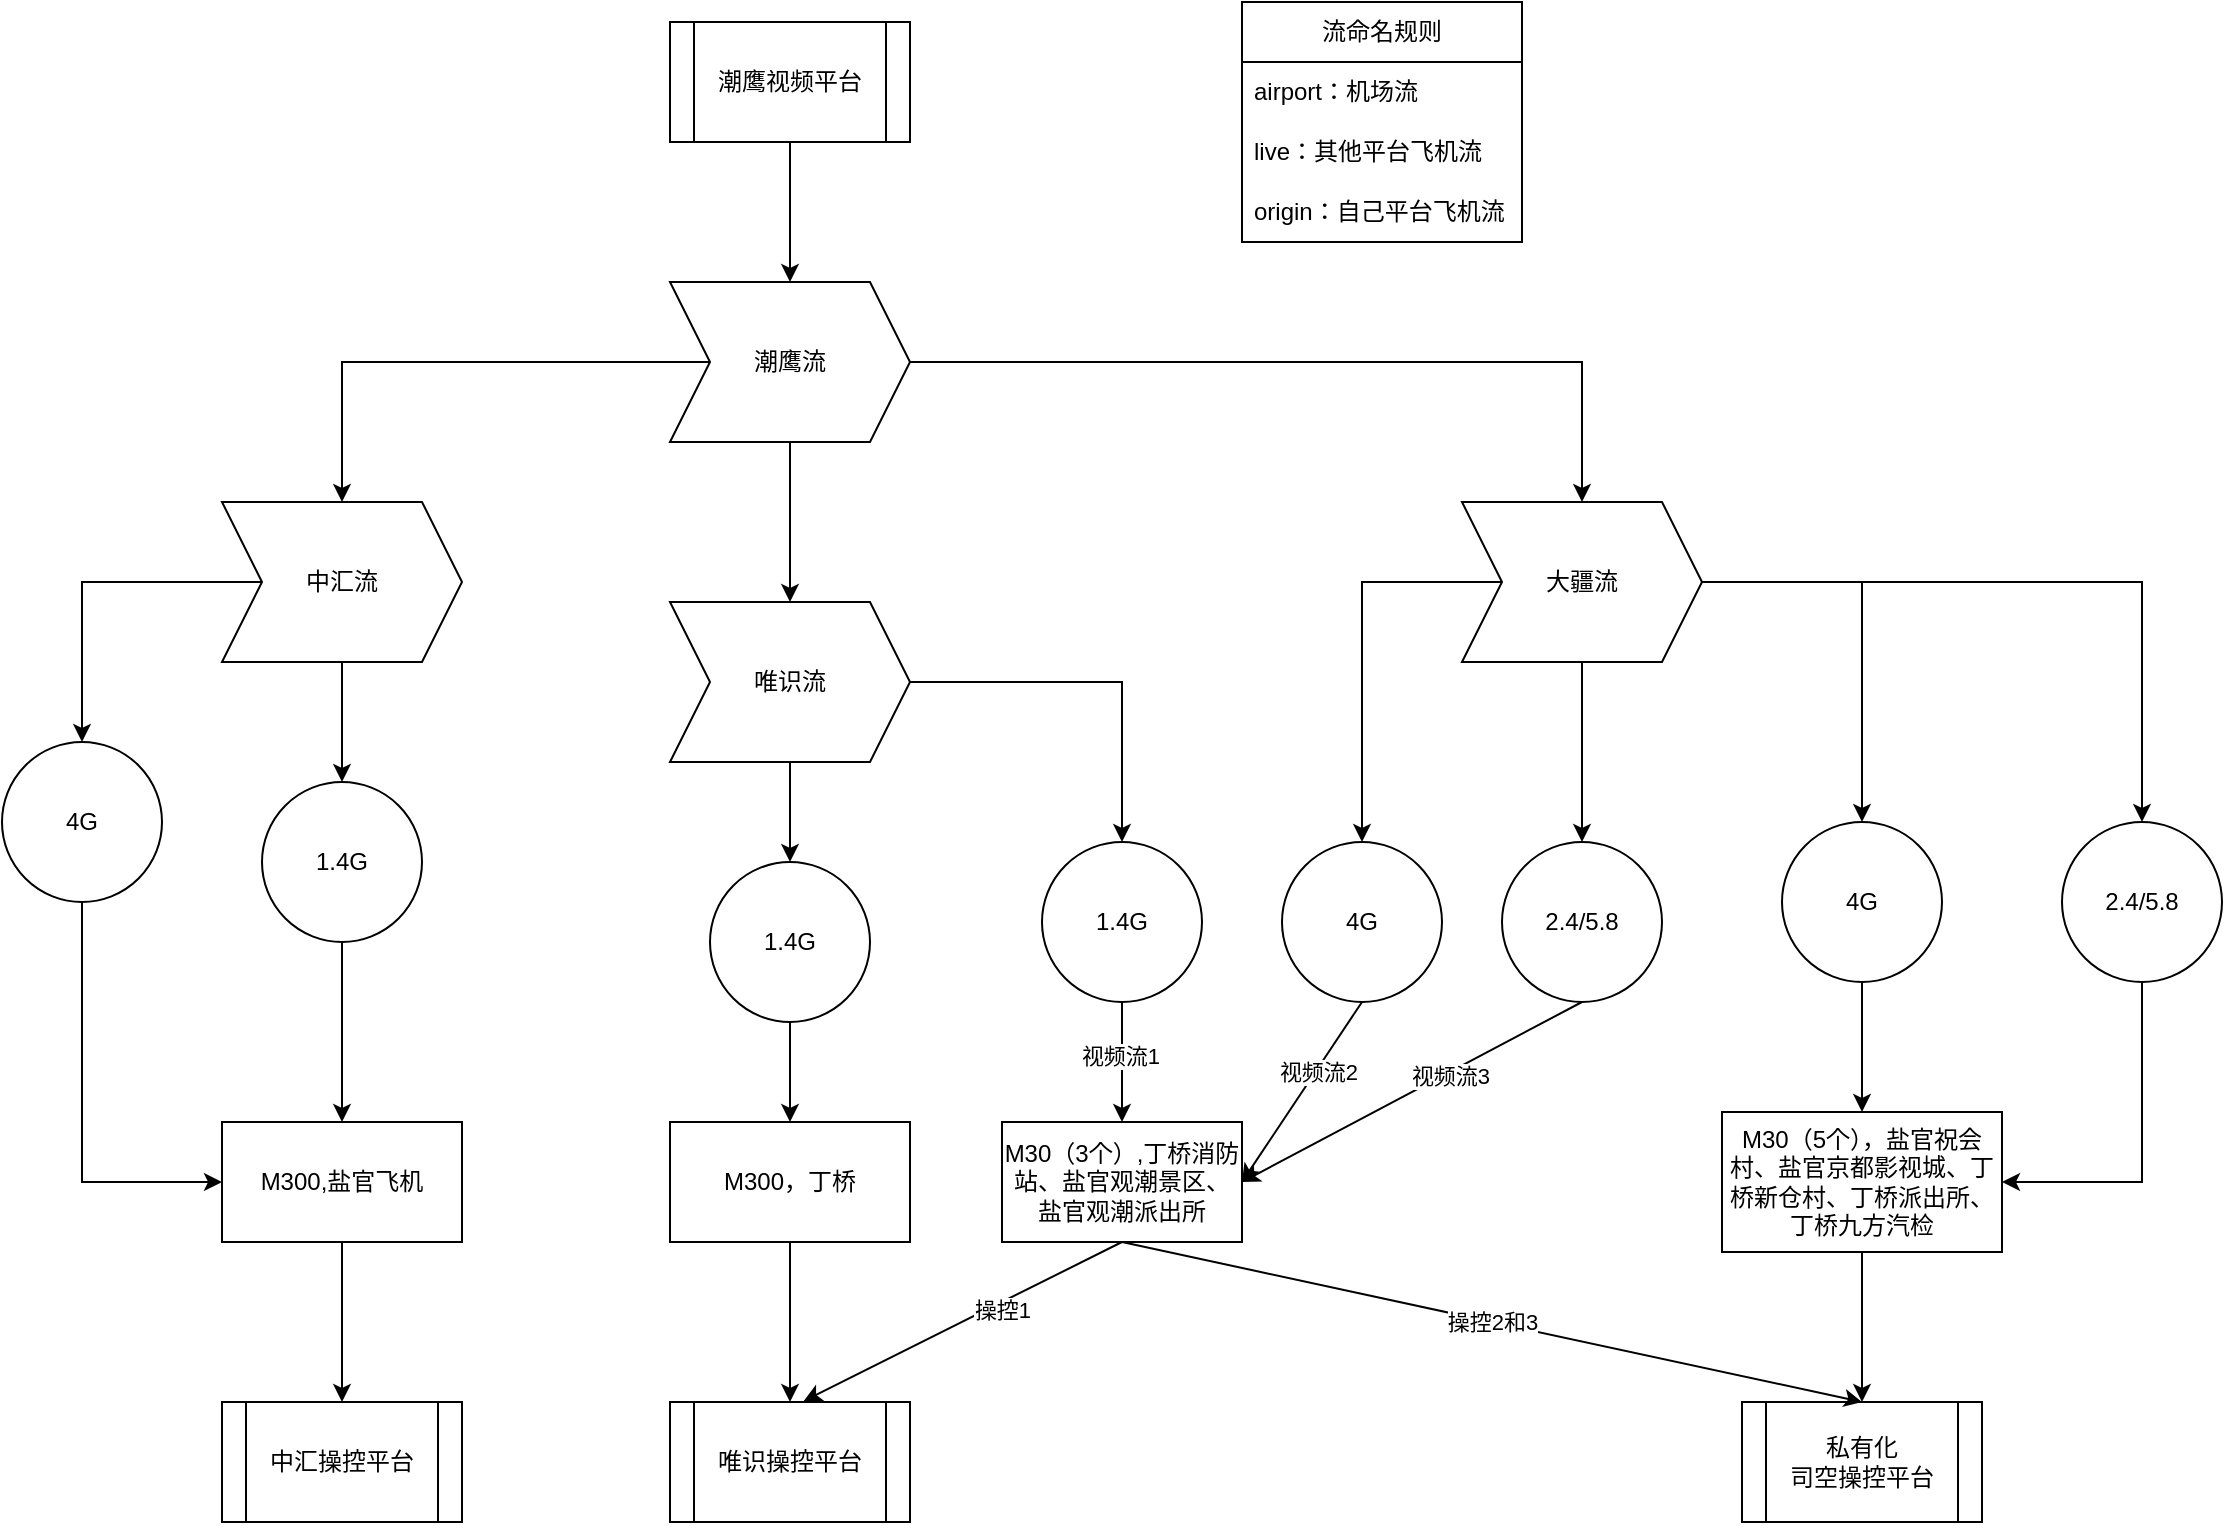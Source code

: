 <mxfile version="24.7.4">
  <diagram name="第 1 页" id="E0H0ATBrhwGegzQFuOhN">
    <mxGraphModel dx="1434" dy="772" grid="1" gridSize="10" guides="1" tooltips="1" connect="1" arrows="1" fold="1" page="1" pageScale="1" pageWidth="827" pageHeight="1169" math="0" shadow="0">
      <root>
        <mxCell id="0" />
        <mxCell id="1" parent="0" />
        <mxCell id="cWLhDgDuP5fxQfQq8TEG-3" value="" style="edgeStyle=orthogonalEdgeStyle;rounded=0;orthogonalLoop=1;jettySize=auto;html=1;" edge="1" parent="1" source="cWLhDgDuP5fxQfQq8TEG-1" target="cWLhDgDuP5fxQfQq8TEG-2">
          <mxGeometry relative="1" as="geometry" />
        </mxCell>
        <mxCell id="cWLhDgDuP5fxQfQq8TEG-1" value="潮鹰视频平台" style="shape=process;whiteSpace=wrap;html=1;backgroundOutline=1;" vertex="1" parent="1">
          <mxGeometry x="354" y="50" width="120" height="60" as="geometry" />
        </mxCell>
        <mxCell id="cWLhDgDuP5fxQfQq8TEG-5" value="" style="edgeStyle=orthogonalEdgeStyle;rounded=0;orthogonalLoop=1;jettySize=auto;html=1;" edge="1" parent="1" source="cWLhDgDuP5fxQfQq8TEG-2" target="cWLhDgDuP5fxQfQq8TEG-4">
          <mxGeometry relative="1" as="geometry" />
        </mxCell>
        <mxCell id="cWLhDgDuP5fxQfQq8TEG-7" value="" style="edgeStyle=orthogonalEdgeStyle;rounded=0;orthogonalLoop=1;jettySize=auto;html=1;" edge="1" parent="1" source="cWLhDgDuP5fxQfQq8TEG-2" target="cWLhDgDuP5fxQfQq8TEG-6">
          <mxGeometry relative="1" as="geometry" />
        </mxCell>
        <mxCell id="cWLhDgDuP5fxQfQq8TEG-9" value="" style="edgeStyle=orthogonalEdgeStyle;rounded=0;orthogonalLoop=1;jettySize=auto;html=1;" edge="1" parent="1" source="cWLhDgDuP5fxQfQq8TEG-2" target="cWLhDgDuP5fxQfQq8TEG-8">
          <mxGeometry relative="1" as="geometry" />
        </mxCell>
        <mxCell id="cWLhDgDuP5fxQfQq8TEG-2" value="潮鹰流" style="shape=step;perimeter=stepPerimeter;whiteSpace=wrap;html=1;fixedSize=1;" vertex="1" parent="1">
          <mxGeometry x="354" y="180" width="120" height="80" as="geometry" />
        </mxCell>
        <mxCell id="cWLhDgDuP5fxQfQq8TEG-15" value="" style="edgeStyle=orthogonalEdgeStyle;rounded=0;orthogonalLoop=1;jettySize=auto;html=1;" edge="1" parent="1" source="cWLhDgDuP5fxQfQq8TEG-4" target="cWLhDgDuP5fxQfQq8TEG-14">
          <mxGeometry relative="1" as="geometry" />
        </mxCell>
        <mxCell id="cWLhDgDuP5fxQfQq8TEG-17" value="" style="edgeStyle=orthogonalEdgeStyle;rounded=0;orthogonalLoop=1;jettySize=auto;html=1;" edge="1" parent="1" source="cWLhDgDuP5fxQfQq8TEG-4" target="cWLhDgDuP5fxQfQq8TEG-16">
          <mxGeometry relative="1" as="geometry" />
        </mxCell>
        <mxCell id="cWLhDgDuP5fxQfQq8TEG-4" value="中汇流" style="shape=step;perimeter=stepPerimeter;whiteSpace=wrap;html=1;fixedSize=1;" vertex="1" parent="1">
          <mxGeometry x="130" y="290" width="120" height="80" as="geometry" />
        </mxCell>
        <mxCell id="cWLhDgDuP5fxQfQq8TEG-28" value="" style="edgeStyle=orthogonalEdgeStyle;rounded=0;orthogonalLoop=1;jettySize=auto;html=1;" edge="1" parent="1" source="cWLhDgDuP5fxQfQq8TEG-6" target="cWLhDgDuP5fxQfQq8TEG-27">
          <mxGeometry relative="1" as="geometry" />
        </mxCell>
        <mxCell id="cWLhDgDuP5fxQfQq8TEG-36" value="" style="edgeStyle=orthogonalEdgeStyle;rounded=0;orthogonalLoop=1;jettySize=auto;html=1;" edge="1" parent="1" source="cWLhDgDuP5fxQfQq8TEG-6" target="cWLhDgDuP5fxQfQq8TEG-35">
          <mxGeometry relative="1" as="geometry" />
        </mxCell>
        <mxCell id="cWLhDgDuP5fxQfQq8TEG-6" value="唯识流" style="shape=step;perimeter=stepPerimeter;whiteSpace=wrap;html=1;fixedSize=1;" vertex="1" parent="1">
          <mxGeometry x="354" y="340" width="120" height="80" as="geometry" />
        </mxCell>
        <mxCell id="cWLhDgDuP5fxQfQq8TEG-44" value="" style="edgeStyle=orthogonalEdgeStyle;rounded=0;orthogonalLoop=1;jettySize=auto;html=1;" edge="1" parent="1" source="cWLhDgDuP5fxQfQq8TEG-8" target="cWLhDgDuP5fxQfQq8TEG-43">
          <mxGeometry relative="1" as="geometry" />
        </mxCell>
        <mxCell id="cWLhDgDuP5fxQfQq8TEG-54" value="" style="edgeStyle=orthogonalEdgeStyle;rounded=0;orthogonalLoop=1;jettySize=auto;html=1;" edge="1" parent="1" source="cWLhDgDuP5fxQfQq8TEG-8" target="cWLhDgDuP5fxQfQq8TEG-53">
          <mxGeometry relative="1" as="geometry" />
        </mxCell>
        <mxCell id="cWLhDgDuP5fxQfQq8TEG-59" value="" style="edgeStyle=orthogonalEdgeStyle;rounded=0;orthogonalLoop=1;jettySize=auto;html=1;" edge="1" parent="1" source="cWLhDgDuP5fxQfQq8TEG-8" target="cWLhDgDuP5fxQfQq8TEG-58">
          <mxGeometry relative="1" as="geometry" />
        </mxCell>
        <mxCell id="cWLhDgDuP5fxQfQq8TEG-64" value="" style="edgeStyle=orthogonalEdgeStyle;rounded=0;orthogonalLoop=1;jettySize=auto;html=1;" edge="1" parent="1" source="cWLhDgDuP5fxQfQq8TEG-8" target="cWLhDgDuP5fxQfQq8TEG-63">
          <mxGeometry relative="1" as="geometry" />
        </mxCell>
        <mxCell id="cWLhDgDuP5fxQfQq8TEG-8" value="大疆流" style="shape=step;perimeter=stepPerimeter;whiteSpace=wrap;html=1;fixedSize=1;" vertex="1" parent="1">
          <mxGeometry x="750" y="290" width="120" height="80" as="geometry" />
        </mxCell>
        <mxCell id="cWLhDgDuP5fxQfQq8TEG-10" value="流命名规则" style="swimlane;fontStyle=0;childLayout=stackLayout;horizontal=1;startSize=30;horizontalStack=0;resizeParent=1;resizeParentMax=0;resizeLast=0;collapsible=1;marginBottom=0;whiteSpace=wrap;html=1;" vertex="1" parent="1">
          <mxGeometry x="640" y="40" width="140" height="120" as="geometry" />
        </mxCell>
        <mxCell id="cWLhDgDuP5fxQfQq8TEG-11" value="airport：机场流" style="text;strokeColor=none;fillColor=none;align=left;verticalAlign=middle;spacingLeft=4;spacingRight=4;overflow=hidden;points=[[0,0.5],[1,0.5]];portConstraint=eastwest;rotatable=0;whiteSpace=wrap;html=1;" vertex="1" parent="cWLhDgDuP5fxQfQq8TEG-10">
          <mxGeometry y="30" width="140" height="30" as="geometry" />
        </mxCell>
        <mxCell id="cWLhDgDuP5fxQfQq8TEG-12" value="live：其他平台飞机流" style="text;strokeColor=none;fillColor=none;align=left;verticalAlign=middle;spacingLeft=4;spacingRight=4;overflow=hidden;points=[[0,0.5],[1,0.5]];portConstraint=eastwest;rotatable=0;whiteSpace=wrap;html=1;" vertex="1" parent="cWLhDgDuP5fxQfQq8TEG-10">
          <mxGeometry y="60" width="140" height="30" as="geometry" />
        </mxCell>
        <mxCell id="cWLhDgDuP5fxQfQq8TEG-13" value="origin：自己平台飞机流" style="text;strokeColor=none;fillColor=none;align=left;verticalAlign=middle;spacingLeft=4;spacingRight=4;overflow=hidden;points=[[0,0.5],[1,0.5]];portConstraint=eastwest;rotatable=0;whiteSpace=wrap;html=1;" vertex="1" parent="cWLhDgDuP5fxQfQq8TEG-10">
          <mxGeometry y="90" width="140" height="30" as="geometry" />
        </mxCell>
        <mxCell id="cWLhDgDuP5fxQfQq8TEG-19" value="" style="edgeStyle=orthogonalEdgeStyle;rounded=0;orthogonalLoop=1;jettySize=auto;html=1;" edge="1" parent="1" source="cWLhDgDuP5fxQfQq8TEG-14" target="cWLhDgDuP5fxQfQq8TEG-18">
          <mxGeometry relative="1" as="geometry" />
        </mxCell>
        <mxCell id="cWLhDgDuP5fxQfQq8TEG-14" value="1.4G" style="ellipse;whiteSpace=wrap;html=1;" vertex="1" parent="1">
          <mxGeometry x="150" y="430" width="80" height="80" as="geometry" />
        </mxCell>
        <mxCell id="cWLhDgDuP5fxQfQq8TEG-24" value="" style="edgeStyle=orthogonalEdgeStyle;rounded=0;orthogonalLoop=1;jettySize=auto;html=1;entryX=0;entryY=0.5;entryDx=0;entryDy=0;exitX=0.5;exitY=1;exitDx=0;exitDy=0;" edge="1" parent="1" source="cWLhDgDuP5fxQfQq8TEG-16" target="cWLhDgDuP5fxQfQq8TEG-18">
          <mxGeometry relative="1" as="geometry" />
        </mxCell>
        <mxCell id="cWLhDgDuP5fxQfQq8TEG-16" value="4G" style="ellipse;whiteSpace=wrap;html=1;" vertex="1" parent="1">
          <mxGeometry x="20" y="410" width="80" height="80" as="geometry" />
        </mxCell>
        <mxCell id="cWLhDgDuP5fxQfQq8TEG-18" value="M300,盐官飞机" style="whiteSpace=wrap;html=1;" vertex="1" parent="1">
          <mxGeometry x="130" y="600" width="120" height="60" as="geometry" />
        </mxCell>
        <mxCell id="cWLhDgDuP5fxQfQq8TEG-25" value="中汇操控平台" style="shape=process;whiteSpace=wrap;html=1;backgroundOutline=1;" vertex="1" parent="1">
          <mxGeometry x="130" y="740" width="120" height="60" as="geometry" />
        </mxCell>
        <mxCell id="cWLhDgDuP5fxQfQq8TEG-26" value="" style="endArrow=classic;html=1;rounded=0;exitX=0.5;exitY=1;exitDx=0;exitDy=0;entryX=0.5;entryY=0;entryDx=0;entryDy=0;" edge="1" parent="1" source="cWLhDgDuP5fxQfQq8TEG-18" target="cWLhDgDuP5fxQfQq8TEG-25">
          <mxGeometry width="50" height="50" relative="1" as="geometry">
            <mxPoint x="320" y="830" as="sourcePoint" />
            <mxPoint x="370" y="780" as="targetPoint" />
          </mxGeometry>
        </mxCell>
        <mxCell id="cWLhDgDuP5fxQfQq8TEG-30" value="" style="edgeStyle=orthogonalEdgeStyle;rounded=0;orthogonalLoop=1;jettySize=auto;html=1;" edge="1" parent="1" source="cWLhDgDuP5fxQfQq8TEG-27" target="cWLhDgDuP5fxQfQq8TEG-29">
          <mxGeometry relative="1" as="geometry" />
        </mxCell>
        <mxCell id="cWLhDgDuP5fxQfQq8TEG-27" value="1.4G" style="ellipse;whiteSpace=wrap;html=1;" vertex="1" parent="1">
          <mxGeometry x="374" y="470" width="80" height="80" as="geometry" />
        </mxCell>
        <mxCell id="cWLhDgDuP5fxQfQq8TEG-29" value="M300，丁桥" style="whiteSpace=wrap;html=1;" vertex="1" parent="1">
          <mxGeometry x="354" y="600" width="120" height="60" as="geometry" />
        </mxCell>
        <mxCell id="cWLhDgDuP5fxQfQq8TEG-33" value="唯识操控平台" style="shape=process;whiteSpace=wrap;html=1;backgroundOutline=1;" vertex="1" parent="1">
          <mxGeometry x="354" y="740" width="120" height="60" as="geometry" />
        </mxCell>
        <mxCell id="cWLhDgDuP5fxQfQq8TEG-34" value="" style="endArrow=classic;html=1;rounded=0;entryX=0.5;entryY=0;entryDx=0;entryDy=0;" edge="1" parent="1" source="cWLhDgDuP5fxQfQq8TEG-29" target="cWLhDgDuP5fxQfQq8TEG-33">
          <mxGeometry width="50" height="50" relative="1" as="geometry">
            <mxPoint x="400" y="720" as="sourcePoint" />
            <mxPoint x="450" y="670" as="targetPoint" />
          </mxGeometry>
        </mxCell>
        <mxCell id="cWLhDgDuP5fxQfQq8TEG-38" value="" style="edgeStyle=orthogonalEdgeStyle;rounded=0;orthogonalLoop=1;jettySize=auto;html=1;" edge="1" parent="1" source="cWLhDgDuP5fxQfQq8TEG-35" target="cWLhDgDuP5fxQfQq8TEG-37">
          <mxGeometry relative="1" as="geometry" />
        </mxCell>
        <mxCell id="cWLhDgDuP5fxQfQq8TEG-57" value="视频流1" style="edgeLabel;html=1;align=center;verticalAlign=middle;resizable=0;points=[];" vertex="1" connectable="0" parent="cWLhDgDuP5fxQfQq8TEG-38">
          <mxGeometry x="-0.1" y="-1" relative="1" as="geometry">
            <mxPoint as="offset" />
          </mxGeometry>
        </mxCell>
        <mxCell id="cWLhDgDuP5fxQfQq8TEG-35" value="1.4G" style="ellipse;whiteSpace=wrap;html=1;" vertex="1" parent="1">
          <mxGeometry x="540" y="460" width="80" height="80" as="geometry" />
        </mxCell>
        <mxCell id="cWLhDgDuP5fxQfQq8TEG-37" value="M30（3个）,丁桥消防站、盐官观潮景区、盐官观潮派出所" style="whiteSpace=wrap;html=1;" vertex="1" parent="1">
          <mxGeometry x="520" y="600" width="120" height="60" as="geometry" />
        </mxCell>
        <mxCell id="cWLhDgDuP5fxQfQq8TEG-40" value="" style="endArrow=classic;html=1;rounded=0;entryX=0.557;entryY=-0.008;entryDx=0;entryDy=0;entryPerimeter=0;exitX=0.5;exitY=1;exitDx=0;exitDy=0;" edge="1" parent="1" source="cWLhDgDuP5fxQfQq8TEG-37" target="cWLhDgDuP5fxQfQq8TEG-33">
          <mxGeometry width="50" height="50" relative="1" as="geometry">
            <mxPoint x="520" y="720" as="sourcePoint" />
            <mxPoint x="570" y="670" as="targetPoint" />
          </mxGeometry>
        </mxCell>
        <mxCell id="cWLhDgDuP5fxQfQq8TEG-46" value="操控1" style="edgeLabel;html=1;align=center;verticalAlign=middle;resizable=0;points=[];" vertex="1" connectable="0" parent="cWLhDgDuP5fxQfQq8TEG-40">
          <mxGeometry x="-0.228" y="3" relative="1" as="geometry">
            <mxPoint as="offset" />
          </mxGeometry>
        </mxCell>
        <mxCell id="cWLhDgDuP5fxQfQq8TEG-43" value="4G" style="ellipse;whiteSpace=wrap;html=1;" vertex="1" parent="1">
          <mxGeometry x="660" y="460" width="80" height="80" as="geometry" />
        </mxCell>
        <mxCell id="cWLhDgDuP5fxQfQq8TEG-45" value="" style="endArrow=classic;html=1;rounded=0;entryX=1;entryY=0.5;entryDx=0;entryDy=0;" edge="1" parent="1" target="cWLhDgDuP5fxQfQq8TEG-37">
          <mxGeometry width="50" height="50" relative="1" as="geometry">
            <mxPoint x="700" y="540" as="sourcePoint" />
            <mxPoint x="750" y="490" as="targetPoint" />
          </mxGeometry>
        </mxCell>
        <mxCell id="cWLhDgDuP5fxQfQq8TEG-56" value="视频流2" style="edgeLabel;html=1;align=center;verticalAlign=middle;resizable=0;points=[];" vertex="1" connectable="0" parent="cWLhDgDuP5fxQfQq8TEG-45">
          <mxGeometry x="-0.236" y="1" relative="1" as="geometry">
            <mxPoint as="offset" />
          </mxGeometry>
        </mxCell>
        <mxCell id="cWLhDgDuP5fxQfQq8TEG-47" value="私有化&lt;br&gt;司空操控平台" style="shape=process;whiteSpace=wrap;html=1;backgroundOutline=1;" vertex="1" parent="1">
          <mxGeometry x="890" y="740" width="120" height="60" as="geometry" />
        </mxCell>
        <mxCell id="cWLhDgDuP5fxQfQq8TEG-48" value="M30（5个），盐官祝会村、盐官京都影视城、丁桥新仓村、丁桥派出所、丁桥九方汽检" style="whiteSpace=wrap;html=1;" vertex="1" parent="1">
          <mxGeometry x="880" y="595" width="140" height="70" as="geometry" />
        </mxCell>
        <mxCell id="cWLhDgDuP5fxQfQq8TEG-49" value="" style="endArrow=classic;html=1;rounded=0;entryX=0.5;entryY=0;entryDx=0;entryDy=0;exitX=0.5;exitY=1;exitDx=0;exitDy=0;" edge="1" parent="1" source="cWLhDgDuP5fxQfQq8TEG-53" target="cWLhDgDuP5fxQfQq8TEG-48">
          <mxGeometry width="50" height="50" relative="1" as="geometry">
            <mxPoint x="770" y="370" as="sourcePoint" />
            <mxPoint x="820" y="320" as="targetPoint" />
          </mxGeometry>
        </mxCell>
        <mxCell id="cWLhDgDuP5fxQfQq8TEG-50" value="" style="endArrow=classic;html=1;rounded=0;" edge="1" parent="1" source="cWLhDgDuP5fxQfQq8TEG-48" target="cWLhDgDuP5fxQfQq8TEG-47">
          <mxGeometry width="50" height="50" relative="1" as="geometry">
            <mxPoint x="760" y="680" as="sourcePoint" />
            <mxPoint x="810" y="630" as="targetPoint" />
          </mxGeometry>
        </mxCell>
        <mxCell id="cWLhDgDuP5fxQfQq8TEG-51" value="操控2和3" style="endArrow=classic;html=1;rounded=0;entryX=0.5;entryY=0;entryDx=0;entryDy=0;exitX=0.5;exitY=1;exitDx=0;exitDy=0;" edge="1" parent="1" source="cWLhDgDuP5fxQfQq8TEG-37" target="cWLhDgDuP5fxQfQq8TEG-47">
          <mxGeometry width="50" height="50" relative="1" as="geometry">
            <mxPoint x="740" y="590" as="sourcePoint" />
            <mxPoint x="790" y="540" as="targetPoint" />
          </mxGeometry>
        </mxCell>
        <mxCell id="cWLhDgDuP5fxQfQq8TEG-53" value="4G" style="ellipse;whiteSpace=wrap;html=1;aspect=fixed;" vertex="1" parent="1">
          <mxGeometry x="910" y="450" width="80" height="80" as="geometry" />
        </mxCell>
        <mxCell id="cWLhDgDuP5fxQfQq8TEG-58" value="2.4/5.8" style="ellipse;whiteSpace=wrap;html=1;" vertex="1" parent="1">
          <mxGeometry x="770" y="460" width="80" height="80" as="geometry" />
        </mxCell>
        <mxCell id="cWLhDgDuP5fxQfQq8TEG-60" value="" style="endArrow=classic;html=1;rounded=0;exitX=0.5;exitY=1;exitDx=0;exitDy=0;entryX=1;entryY=0.5;entryDx=0;entryDy=0;" edge="1" parent="1" source="cWLhDgDuP5fxQfQq8TEG-58" target="cWLhDgDuP5fxQfQq8TEG-37">
          <mxGeometry width="50" height="50" relative="1" as="geometry">
            <mxPoint x="810" y="550" as="sourcePoint" />
            <mxPoint x="650" y="620" as="targetPoint" />
          </mxGeometry>
        </mxCell>
        <mxCell id="cWLhDgDuP5fxQfQq8TEG-61" value="视频流3" style="edgeLabel;html=1;align=center;verticalAlign=middle;resizable=0;points=[];" vertex="1" connectable="0" parent="cWLhDgDuP5fxQfQq8TEG-60">
          <mxGeometry x="-0.213" y="2" relative="1" as="geometry">
            <mxPoint as="offset" />
          </mxGeometry>
        </mxCell>
        <mxCell id="cWLhDgDuP5fxQfQq8TEG-66" value="" style="edgeStyle=orthogonalEdgeStyle;rounded=0;orthogonalLoop=1;jettySize=auto;html=1;entryX=1;entryY=0.5;entryDx=0;entryDy=0;exitX=0.5;exitY=1;exitDx=0;exitDy=0;" edge="1" parent="1" source="cWLhDgDuP5fxQfQq8TEG-63" target="cWLhDgDuP5fxQfQq8TEG-48">
          <mxGeometry relative="1" as="geometry" />
        </mxCell>
        <mxCell id="cWLhDgDuP5fxQfQq8TEG-63" value="2.4/5.8" style="ellipse;whiteSpace=wrap;html=1;" vertex="1" parent="1">
          <mxGeometry x="1050" y="450" width="80" height="80" as="geometry" />
        </mxCell>
      </root>
    </mxGraphModel>
  </diagram>
</mxfile>
